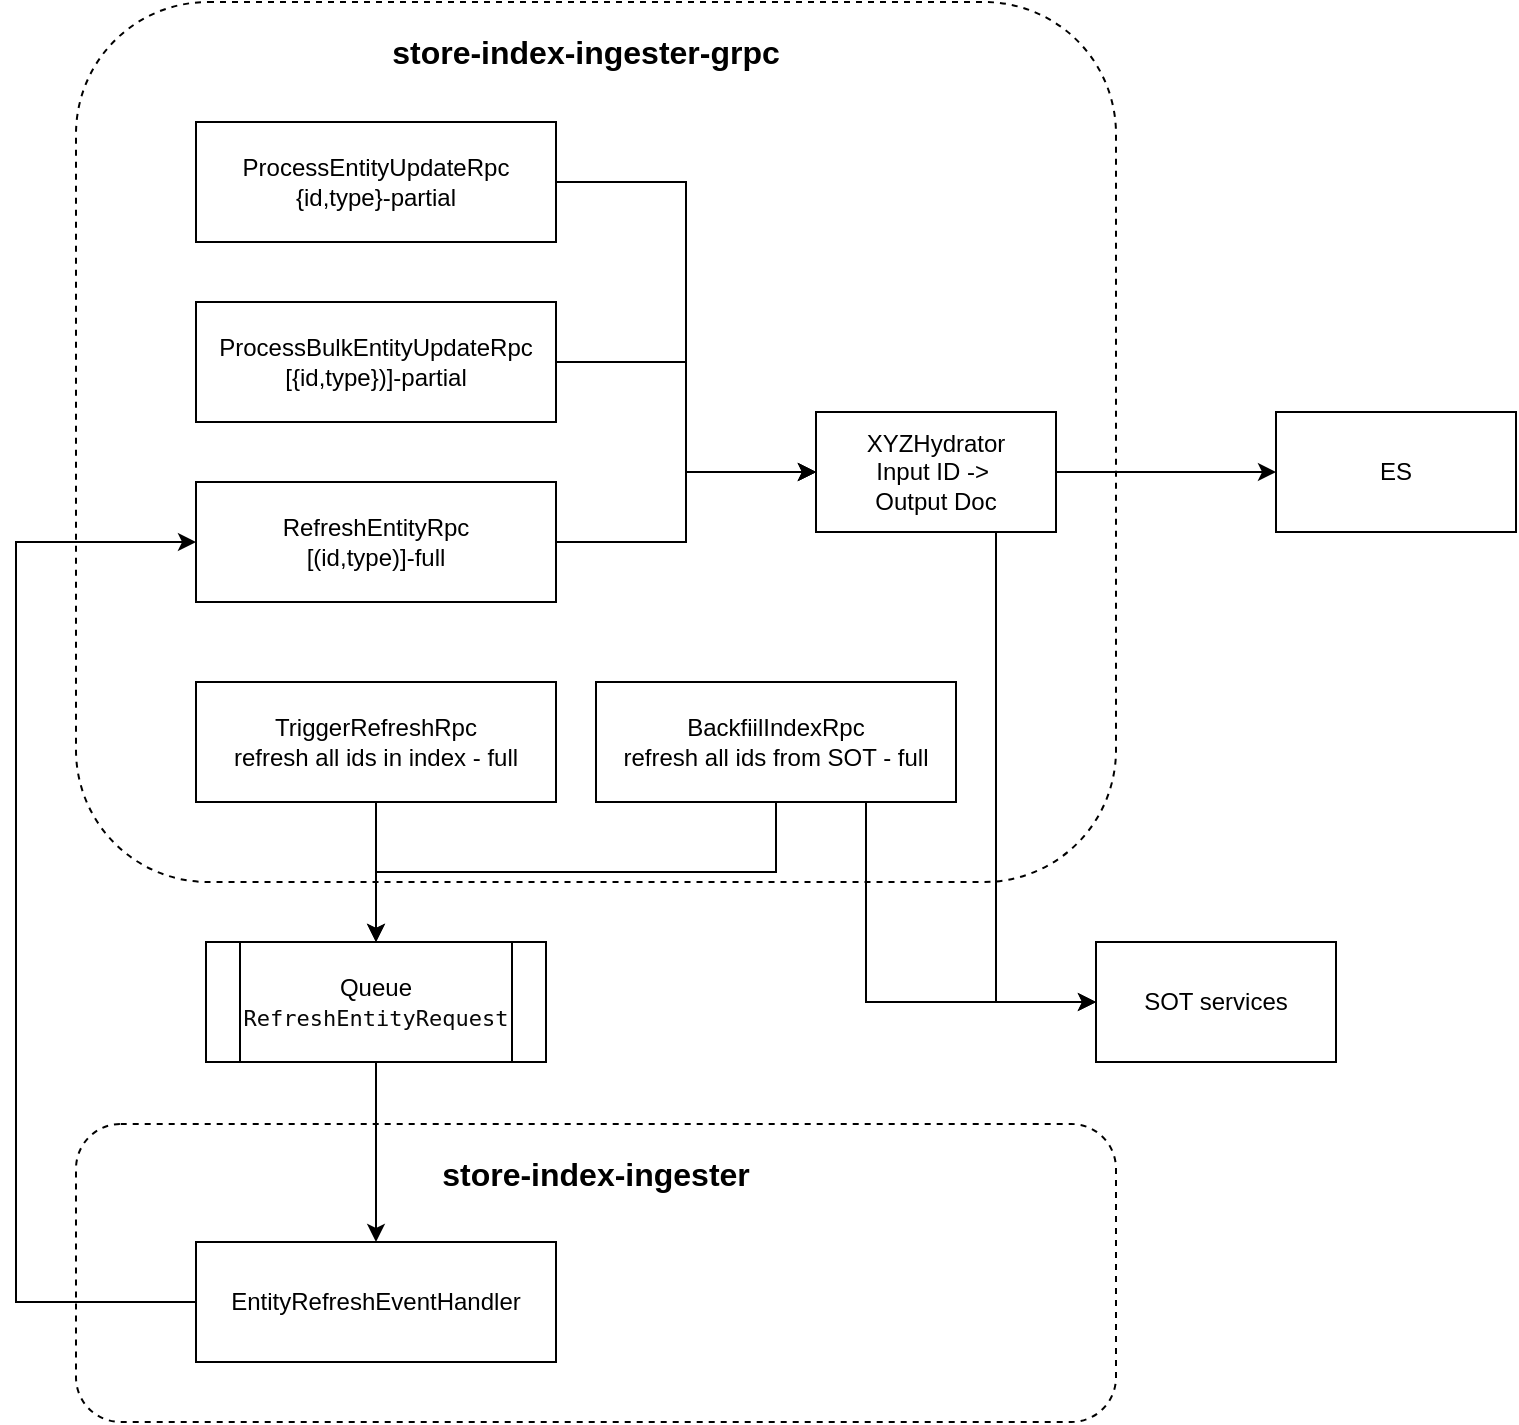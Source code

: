 <mxfile version="22.1.16" type="github">
  <diagram name="Page-1" id="IQmFI2vmxPtZUQ9oKcdF">
    <mxGraphModel dx="938" dy="796" grid="1" gridSize="10" guides="1" tooltips="1" connect="1" arrows="1" fold="1" page="1" pageScale="1" pageWidth="850" pageHeight="1100" math="0" shadow="0">
      <root>
        <mxCell id="0" />
        <mxCell id="1" parent="0" />
        <mxCell id="-PxYoWHsA5pN7jv7AzU3-18" value="" style="rounded=1;whiteSpace=wrap;html=1;dashed=1;" vertex="1" parent="1">
          <mxGeometry x="90" y="621" width="520" height="149" as="geometry" />
        </mxCell>
        <mxCell id="-PxYoWHsA5pN7jv7AzU3-11" value="" style="rounded=1;whiteSpace=wrap;html=1;dashed=1;" vertex="1" parent="1">
          <mxGeometry x="90" y="60" width="520" height="440" as="geometry" />
        </mxCell>
        <mxCell id="-PxYoWHsA5pN7jv7AzU3-28" style="edgeStyle=orthogonalEdgeStyle;rounded=0;orthogonalLoop=1;jettySize=auto;html=1;exitX=1;exitY=0.5;exitDx=0;exitDy=0;entryX=0;entryY=0.5;entryDx=0;entryDy=0;" edge="1" parent="1" source="-PxYoWHsA5pN7jv7AzU3-2" target="-PxYoWHsA5pN7jv7AzU3-3">
          <mxGeometry relative="1" as="geometry" />
        </mxCell>
        <mxCell id="-PxYoWHsA5pN7jv7AzU3-2" value="ProcessEntityUpdateRpc&lt;br&gt;{id,type}-partial" style="rounded=0;whiteSpace=wrap;html=1;" vertex="1" parent="1">
          <mxGeometry x="150" y="120" width="180" height="60" as="geometry" />
        </mxCell>
        <mxCell id="-PxYoWHsA5pN7jv7AzU3-13" style="edgeStyle=orthogonalEdgeStyle;rounded=0;orthogonalLoop=1;jettySize=auto;html=1;exitX=1;exitY=0.5;exitDx=0;exitDy=0;entryX=0;entryY=0.5;entryDx=0;entryDy=0;" edge="1" parent="1" source="-PxYoWHsA5pN7jv7AzU3-3" target="-PxYoWHsA5pN7jv7AzU3-10">
          <mxGeometry relative="1" as="geometry" />
        </mxCell>
        <mxCell id="-PxYoWHsA5pN7jv7AzU3-31" style="edgeStyle=orthogonalEdgeStyle;rounded=0;orthogonalLoop=1;jettySize=auto;html=1;exitX=0.75;exitY=1;exitDx=0;exitDy=0;entryX=0;entryY=0.5;entryDx=0;entryDy=0;" edge="1" parent="1" source="-PxYoWHsA5pN7jv7AzU3-3" target="-PxYoWHsA5pN7jv7AzU3-29">
          <mxGeometry relative="1" as="geometry" />
        </mxCell>
        <mxCell id="-PxYoWHsA5pN7jv7AzU3-3" value="XYZHydrator&lt;br&gt;Input ID -&amp;gt;&amp;nbsp;&lt;br&gt;Output Doc" style="rounded=0;whiteSpace=wrap;html=1;" vertex="1" parent="1">
          <mxGeometry x="460" y="265" width="120" height="60" as="geometry" />
        </mxCell>
        <mxCell id="-PxYoWHsA5pN7jv7AzU3-26" style="edgeStyle=orthogonalEdgeStyle;rounded=0;orthogonalLoop=1;jettySize=auto;html=1;exitX=1;exitY=0.5;exitDx=0;exitDy=0;entryX=0;entryY=0.5;entryDx=0;entryDy=0;" edge="1" parent="1" source="-PxYoWHsA5pN7jv7AzU3-7" target="-PxYoWHsA5pN7jv7AzU3-3">
          <mxGeometry relative="1" as="geometry" />
        </mxCell>
        <mxCell id="-PxYoWHsA5pN7jv7AzU3-7" value="RefreshEntityRpc&lt;br&gt;[(id,type)]-full" style="rounded=0;whiteSpace=wrap;html=1;" vertex="1" parent="1">
          <mxGeometry x="150" y="300" width="180" height="60" as="geometry" />
        </mxCell>
        <mxCell id="-PxYoWHsA5pN7jv7AzU3-19" style="edgeStyle=orthogonalEdgeStyle;rounded=0;orthogonalLoop=1;jettySize=auto;html=1;exitX=0.5;exitY=1;exitDx=0;exitDy=0;entryX=0.5;entryY=0;entryDx=0;entryDy=0;" edge="1" parent="1" source="-PxYoWHsA5pN7jv7AzU3-8" target="-PxYoWHsA5pN7jv7AzU3-14">
          <mxGeometry relative="1" as="geometry" />
        </mxCell>
        <mxCell id="-PxYoWHsA5pN7jv7AzU3-8" value="TriggerRefreshRpc&lt;br&gt;refresh all ids in index - full" style="rounded=0;whiteSpace=wrap;html=1;" vertex="1" parent="1">
          <mxGeometry x="150" y="400" width="180" height="60" as="geometry" />
        </mxCell>
        <mxCell id="-PxYoWHsA5pN7jv7AzU3-27" style="edgeStyle=orthogonalEdgeStyle;rounded=0;orthogonalLoop=1;jettySize=auto;html=1;exitX=1;exitY=0.5;exitDx=0;exitDy=0;entryX=0;entryY=0.5;entryDx=0;entryDy=0;" edge="1" parent="1" source="-PxYoWHsA5pN7jv7AzU3-9" target="-PxYoWHsA5pN7jv7AzU3-3">
          <mxGeometry relative="1" as="geometry" />
        </mxCell>
        <mxCell id="-PxYoWHsA5pN7jv7AzU3-9" value="ProcessBulkEntityUpdateRpc&lt;br&gt;[{id,type})]-partial" style="rounded=0;whiteSpace=wrap;html=1;" vertex="1" parent="1">
          <mxGeometry x="150" y="210" width="180" height="60" as="geometry" />
        </mxCell>
        <mxCell id="-PxYoWHsA5pN7jv7AzU3-10" value="ES" style="rounded=0;whiteSpace=wrap;html=1;" vertex="1" parent="1">
          <mxGeometry x="690" y="265" width="120" height="60" as="geometry" />
        </mxCell>
        <mxCell id="-PxYoWHsA5pN7jv7AzU3-22" style="edgeStyle=orthogonalEdgeStyle;rounded=0;orthogonalLoop=1;jettySize=auto;html=1;exitX=0.5;exitY=1;exitDx=0;exitDy=0;entryX=0.5;entryY=0;entryDx=0;entryDy=0;" edge="1" parent="1" source="-PxYoWHsA5pN7jv7AzU3-14" target="-PxYoWHsA5pN7jv7AzU3-20">
          <mxGeometry relative="1" as="geometry" />
        </mxCell>
        <mxCell id="-PxYoWHsA5pN7jv7AzU3-14" value="Queue&lt;br&gt;&lt;span style=&quot;background-color: rgb(255, 255, 255); color: rgb(8, 8, 8); font-family: &amp;quot;JetBrains Mono&amp;quot;, monospace;&quot;&gt;&lt;font style=&quot;font-size: 11px;&quot;&gt;RefreshEntityRequest&lt;/font&gt;&lt;/span&gt;" style="shape=process;whiteSpace=wrap;html=1;backgroundOutline=1;" vertex="1" parent="1">
          <mxGeometry x="155" y="530" width="170" height="60" as="geometry" />
        </mxCell>
        <mxCell id="-PxYoWHsA5pN7jv7AzU3-16" value="&lt;b&gt;&lt;font style=&quot;font-size: 16px;&quot;&gt;store-index-ingester-grpc&lt;/font&gt;&lt;/b&gt;" style="text;html=1;strokeColor=none;fillColor=none;align=center;verticalAlign=middle;whiteSpace=wrap;rounded=0;" vertex="1" parent="1">
          <mxGeometry x="240" y="70" width="210" height="30" as="geometry" />
        </mxCell>
        <mxCell id="-PxYoWHsA5pN7jv7AzU3-17" value="&lt;b&gt;&lt;font style=&quot;font-size: 16px;&quot;&gt;store-index-ingester&lt;/font&gt;&lt;/b&gt;" style="text;html=1;strokeColor=none;fillColor=none;align=center;verticalAlign=middle;whiteSpace=wrap;rounded=0;" vertex="1" parent="1">
          <mxGeometry x="245" y="631" width="210" height="30" as="geometry" />
        </mxCell>
        <mxCell id="-PxYoWHsA5pN7jv7AzU3-35" style="edgeStyle=orthogonalEdgeStyle;rounded=0;orthogonalLoop=1;jettySize=auto;html=1;exitX=0;exitY=0.5;exitDx=0;exitDy=0;entryX=0;entryY=0.5;entryDx=0;entryDy=0;" edge="1" parent="1" source="-PxYoWHsA5pN7jv7AzU3-20" target="-PxYoWHsA5pN7jv7AzU3-7">
          <mxGeometry relative="1" as="geometry">
            <mxPoint x="50" y="290" as="targetPoint" />
            <Array as="points">
              <mxPoint x="60" y="710" />
              <mxPoint x="60" y="330" />
            </Array>
          </mxGeometry>
        </mxCell>
        <mxCell id="-PxYoWHsA5pN7jv7AzU3-20" value="EntityRefreshEventHandler" style="rounded=0;whiteSpace=wrap;html=1;" vertex="1" parent="1">
          <mxGeometry x="150" y="680" width="180" height="60" as="geometry" />
        </mxCell>
        <mxCell id="-PxYoWHsA5pN7jv7AzU3-25" style="edgeStyle=orthogonalEdgeStyle;rounded=0;orthogonalLoop=1;jettySize=auto;html=1;exitX=0.5;exitY=1;exitDx=0;exitDy=0;" edge="1" parent="1" source="-PxYoWHsA5pN7jv7AzU3-24" target="-PxYoWHsA5pN7jv7AzU3-14">
          <mxGeometry relative="1" as="geometry" />
        </mxCell>
        <mxCell id="-PxYoWHsA5pN7jv7AzU3-33" style="edgeStyle=orthogonalEdgeStyle;rounded=0;orthogonalLoop=1;jettySize=auto;html=1;exitX=0.75;exitY=1;exitDx=0;exitDy=0;entryX=0;entryY=0.5;entryDx=0;entryDy=0;" edge="1" parent="1" source="-PxYoWHsA5pN7jv7AzU3-24" target="-PxYoWHsA5pN7jv7AzU3-29">
          <mxGeometry relative="1" as="geometry" />
        </mxCell>
        <mxCell id="-PxYoWHsA5pN7jv7AzU3-24" value="BackfiilIndexRpc&lt;br&gt;refresh all ids from SOT - full" style="rounded=0;whiteSpace=wrap;html=1;" vertex="1" parent="1">
          <mxGeometry x="350" y="400" width="180" height="60" as="geometry" />
        </mxCell>
        <mxCell id="-PxYoWHsA5pN7jv7AzU3-29" value="SOT services" style="rounded=0;whiteSpace=wrap;html=1;" vertex="1" parent="1">
          <mxGeometry x="600" y="530" width="120" height="60" as="geometry" />
        </mxCell>
      </root>
    </mxGraphModel>
  </diagram>
</mxfile>
